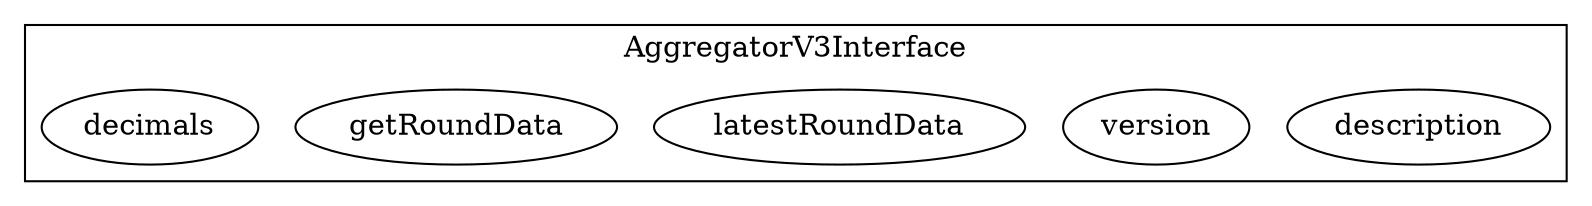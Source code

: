 strict digraph {
subgraph cluster_681_AggregatorV3Interface {
label = "AggregatorV3Interface"
"681_description" [label="description"]
"681_version" [label="version"]
"681_latestRoundData" [label="latestRoundData"]
"681_getRoundData" [label="getRoundData"]
"681_decimals" [label="decimals"]
}subgraph cluster_solidity {
label = "[Solidity]"
}
}